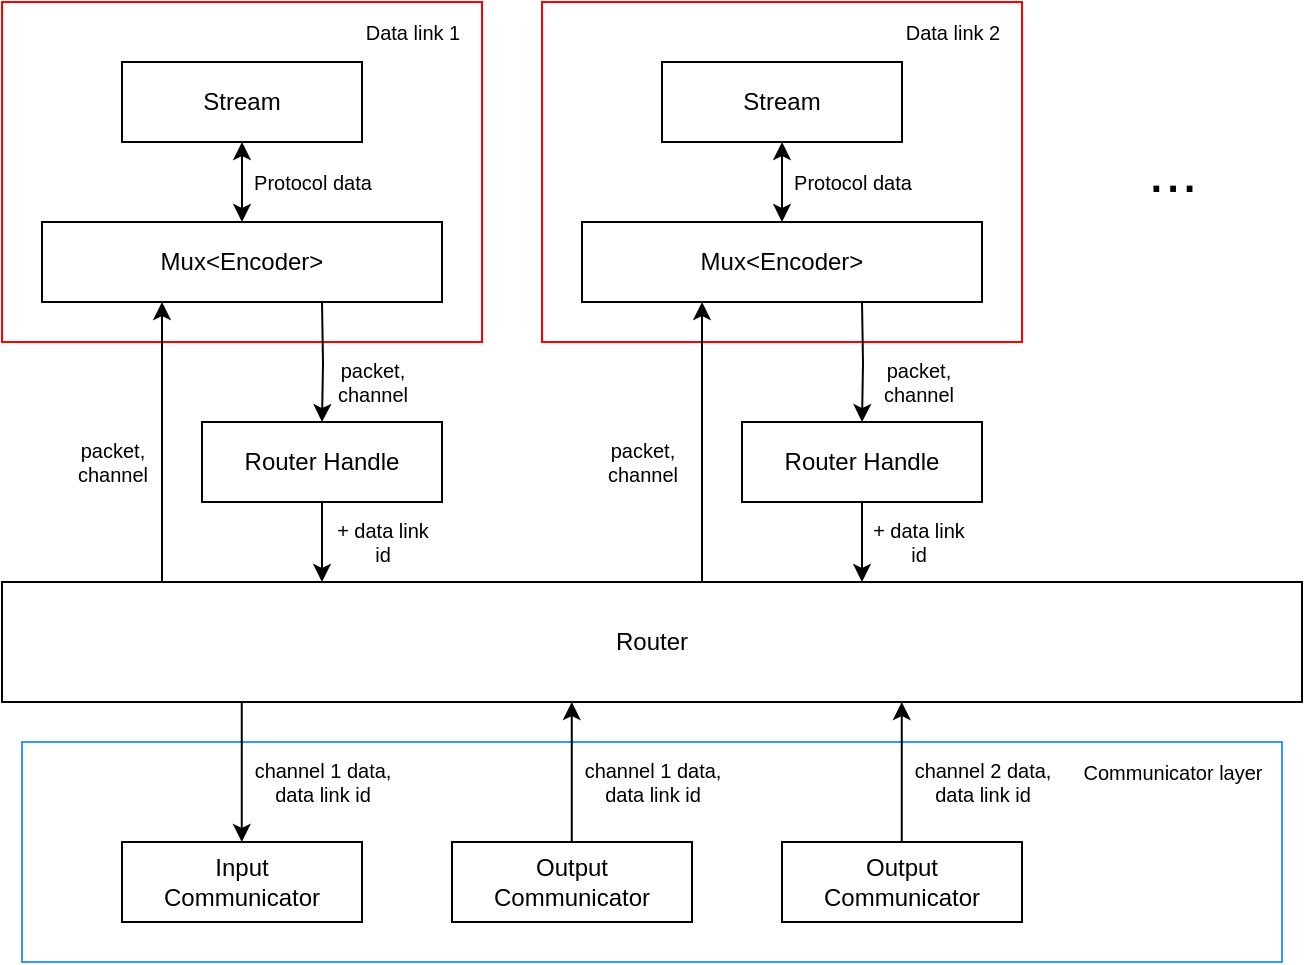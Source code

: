 <mxfile version="21.2.8" type="device">
  <diagram name="Page-1" id="5f0bae14-7c28-e335-631c-24af17079c00">
    <mxGraphModel dx="1195" dy="697" grid="1" gridSize="10" guides="1" tooltips="1" connect="1" arrows="1" fold="1" page="1" pageScale="1" pageWidth="1100" pageHeight="850" background="none" math="0" shadow="0">
      <root>
        <mxCell id="0" />
        <mxCell id="1" parent="0" />
        <mxCell id="888cdfCBN93uRVMYemcH-95" value="" style="rounded=0;whiteSpace=wrap;html=1;fillColor=none;strokeColor=#3399FF;" vertex="1" parent="1">
          <mxGeometry x="50" y="420" width="630" height="110" as="geometry" />
        </mxCell>
        <mxCell id="888cdfCBN93uRVMYemcH-1" value="Router" style="rounded=0;whiteSpace=wrap;html=1;" vertex="1" parent="1">
          <mxGeometry x="40" y="340" width="650" height="60" as="geometry" />
        </mxCell>
        <mxCell id="888cdfCBN93uRVMYemcH-45" value="" style="rounded=0;whiteSpace=wrap;html=1;fillColor=none;strokeColor=#FF0000;" vertex="1" parent="1">
          <mxGeometry x="40" y="50" width="240" height="170" as="geometry" />
        </mxCell>
        <mxCell id="888cdfCBN93uRVMYemcH-46" style="edgeStyle=orthogonalEdgeStyle;rounded=0;orthogonalLoop=1;jettySize=auto;html=1;exitX=0.75;exitY=1;exitDx=0;exitDy=0;entryX=0.5;entryY=0;entryDx=0;entryDy=0;" edge="1" parent="1" target="888cdfCBN93uRVMYemcH-53">
          <mxGeometry relative="1" as="geometry">
            <mxPoint x="200" y="200" as="sourcePoint" />
          </mxGeometry>
        </mxCell>
        <mxCell id="888cdfCBN93uRVMYemcH-48" value="Mux&amp;lt;Encoder&amp;gt;" style="whiteSpace=wrap;html=1;" vertex="1" parent="1">
          <mxGeometry x="60" y="160" width="200" height="40" as="geometry" />
        </mxCell>
        <mxCell id="888cdfCBN93uRVMYemcH-49" style="edgeStyle=orthogonalEdgeStyle;rounded=0;orthogonalLoop=1;jettySize=auto;html=1;startArrow=classic;startFill=1;jumpStyle=none;shadow=0;" edge="1" parent="1" source="888cdfCBN93uRVMYemcH-50" target="888cdfCBN93uRVMYemcH-48">
          <mxGeometry relative="1" as="geometry" />
        </mxCell>
        <mxCell id="888cdfCBN93uRVMYemcH-50" value="Stream" style="whiteSpace=wrap;html=1;" vertex="1" parent="1">
          <mxGeometry x="100" y="80" width="120" height="40" as="geometry" />
        </mxCell>
        <mxCell id="888cdfCBN93uRVMYemcH-51" value="Protocol data" style="text;html=1;align=center;verticalAlign=middle;resizable=0;points=[];autosize=1;strokeColor=none;fillColor=none;fontSize=10;" vertex="1" parent="1">
          <mxGeometry x="155" y="125" width="80" height="30" as="geometry" />
        </mxCell>
        <mxCell id="888cdfCBN93uRVMYemcH-52" style="edgeStyle=orthogonalEdgeStyle;rounded=0;orthogonalLoop=1;jettySize=auto;html=1;exitX=0.5;exitY=1;exitDx=0;exitDy=0;entryX=0.281;entryY=0;entryDx=0;entryDy=0;entryPerimeter=0;" edge="1" parent="1" source="888cdfCBN93uRVMYemcH-53">
          <mxGeometry relative="1" as="geometry">
            <mxPoint x="200" y="340" as="targetPoint" />
          </mxGeometry>
        </mxCell>
        <mxCell id="888cdfCBN93uRVMYemcH-53" value="Router Handle" style="whiteSpace=wrap;html=1;" vertex="1" parent="1">
          <mxGeometry x="140" y="260" width="120" height="40" as="geometry" />
        </mxCell>
        <mxCell id="888cdfCBN93uRVMYemcH-54" value="packet,&lt;br style=&quot;font-size: 10px;&quot;&gt;channel" style="text;html=1;align=center;verticalAlign=middle;resizable=0;points=[];autosize=1;strokeColor=none;fillColor=none;fontSize=10;" vertex="1" parent="1">
          <mxGeometry x="65" y="260" width="60" height="40" as="geometry" />
        </mxCell>
        <mxCell id="888cdfCBN93uRVMYemcH-55" value="packet,&lt;br style=&quot;font-size: 10px;&quot;&gt;channel" style="text;html=1;align=center;verticalAlign=middle;resizable=0;points=[];autosize=1;strokeColor=none;fillColor=none;fontSize=10;" vertex="1" parent="1">
          <mxGeometry x="195" y="220" width="60" height="40" as="geometry" />
        </mxCell>
        <mxCell id="888cdfCBN93uRVMYemcH-56" value="+ data link&lt;br style=&quot;font-size: 10px;&quot;&gt;id" style="text;html=1;align=center;verticalAlign=middle;resizable=0;points=[];autosize=1;strokeColor=none;fillColor=none;fontSize=10;" vertex="1" parent="1">
          <mxGeometry x="195" y="300" width="70" height="40" as="geometry" />
        </mxCell>
        <mxCell id="888cdfCBN93uRVMYemcH-57" value="Data link 1" style="text;html=1;align=center;verticalAlign=middle;resizable=0;points=[];autosize=1;strokeColor=none;fillColor=none;fontSize=10;" vertex="1" parent="1">
          <mxGeometry x="210" y="50" width="70" height="30" as="geometry" />
        </mxCell>
        <mxCell id="888cdfCBN93uRVMYemcH-65" style="edgeStyle=orthogonalEdgeStyle;rounded=0;orthogonalLoop=1;jettySize=auto;html=1;exitX=0.25;exitY=1;exitDx=0;exitDy=0;entryX=0.094;entryY=0;entryDx=0;entryDy=0;entryPerimeter=0;startArrow=classic;startFill=1;endArrow=none;endFill=0;" edge="1" parent="1">
          <mxGeometry relative="1" as="geometry">
            <mxPoint x="120" y="340" as="targetPoint" />
            <mxPoint x="120" y="200" as="sourcePoint" />
          </mxGeometry>
        </mxCell>
        <mxCell id="888cdfCBN93uRVMYemcH-67" value="" style="rounded=0;whiteSpace=wrap;html=1;fillColor=none;strokeColor=#FF0000;" vertex="1" parent="1">
          <mxGeometry x="310" y="50" width="240" height="170" as="geometry" />
        </mxCell>
        <mxCell id="888cdfCBN93uRVMYemcH-68" style="edgeStyle=orthogonalEdgeStyle;rounded=0;orthogonalLoop=1;jettySize=auto;html=1;exitX=0.75;exitY=1;exitDx=0;exitDy=0;entryX=0.5;entryY=0;entryDx=0;entryDy=0;" edge="1" parent="1" target="888cdfCBN93uRVMYemcH-74">
          <mxGeometry relative="1" as="geometry">
            <mxPoint x="470" y="200" as="sourcePoint" />
          </mxGeometry>
        </mxCell>
        <mxCell id="888cdfCBN93uRVMYemcH-69" value="Mux&amp;lt;Encoder&amp;gt;" style="whiteSpace=wrap;html=1;" vertex="1" parent="1">
          <mxGeometry x="330" y="160" width="200" height="40" as="geometry" />
        </mxCell>
        <mxCell id="888cdfCBN93uRVMYemcH-70" style="edgeStyle=orthogonalEdgeStyle;rounded=0;orthogonalLoop=1;jettySize=auto;html=1;startArrow=classic;startFill=1;jumpStyle=none;shadow=0;" edge="1" parent="1" source="888cdfCBN93uRVMYemcH-71" target="888cdfCBN93uRVMYemcH-69">
          <mxGeometry relative="1" as="geometry" />
        </mxCell>
        <mxCell id="888cdfCBN93uRVMYemcH-71" value="Stream" style="whiteSpace=wrap;html=1;" vertex="1" parent="1">
          <mxGeometry x="370" y="80" width="120" height="40" as="geometry" />
        </mxCell>
        <mxCell id="888cdfCBN93uRVMYemcH-72" value="Protocol data" style="text;html=1;align=center;verticalAlign=middle;resizable=0;points=[];autosize=1;strokeColor=none;fillColor=none;fontSize=10;" vertex="1" parent="1">
          <mxGeometry x="425" y="125" width="80" height="30" as="geometry" />
        </mxCell>
        <mxCell id="888cdfCBN93uRVMYemcH-73" style="edgeStyle=orthogonalEdgeStyle;rounded=0;orthogonalLoop=1;jettySize=auto;html=1;exitX=0.5;exitY=1;exitDx=0;exitDy=0;entryX=0.281;entryY=0;entryDx=0;entryDy=0;entryPerimeter=0;" edge="1" parent="1" source="888cdfCBN93uRVMYemcH-74">
          <mxGeometry relative="1" as="geometry">
            <mxPoint x="470" y="340" as="targetPoint" />
          </mxGeometry>
        </mxCell>
        <mxCell id="888cdfCBN93uRVMYemcH-74" value="Router Handle" style="whiteSpace=wrap;html=1;" vertex="1" parent="1">
          <mxGeometry x="410" y="260" width="120" height="40" as="geometry" />
        </mxCell>
        <mxCell id="888cdfCBN93uRVMYemcH-75" value="packet,&lt;br style=&quot;font-size: 10px;&quot;&gt;channel" style="text;html=1;align=center;verticalAlign=middle;resizable=0;points=[];autosize=1;strokeColor=none;fillColor=none;fontSize=10;" vertex="1" parent="1">
          <mxGeometry x="330" y="260" width="60" height="40" as="geometry" />
        </mxCell>
        <mxCell id="888cdfCBN93uRVMYemcH-76" value="packet,&lt;br style=&quot;font-size: 10px;&quot;&gt;channel" style="text;html=1;align=center;verticalAlign=middle;resizable=0;points=[];autosize=1;strokeColor=none;fillColor=none;fontSize=10;" vertex="1" parent="1">
          <mxGeometry x="468" y="220" width="60" height="40" as="geometry" />
        </mxCell>
        <mxCell id="888cdfCBN93uRVMYemcH-77" value="+ data link&lt;br style=&quot;font-size: 10px;&quot;&gt;id" style="text;html=1;align=center;verticalAlign=middle;resizable=0;points=[];autosize=1;strokeColor=none;fillColor=none;fontSize=10;" vertex="1" parent="1">
          <mxGeometry x="463" y="300" width="70" height="40" as="geometry" />
        </mxCell>
        <mxCell id="888cdfCBN93uRVMYemcH-78" value="Data link 2" style="text;html=1;align=center;verticalAlign=middle;resizable=0;points=[];autosize=1;strokeColor=none;fillColor=none;fontSize=10;" vertex="1" parent="1">
          <mxGeometry x="480" y="50" width="70" height="30" as="geometry" />
        </mxCell>
        <mxCell id="888cdfCBN93uRVMYemcH-79" style="edgeStyle=orthogonalEdgeStyle;rounded=0;orthogonalLoop=1;jettySize=auto;html=1;exitX=0.25;exitY=1;exitDx=0;exitDy=0;entryX=0.094;entryY=0;entryDx=0;entryDy=0;entryPerimeter=0;startArrow=classic;startFill=1;endArrow=none;endFill=0;" edge="1" parent="1">
          <mxGeometry relative="1" as="geometry">
            <mxPoint x="390" y="340" as="targetPoint" />
            <mxPoint x="390" y="200" as="sourcePoint" />
          </mxGeometry>
        </mxCell>
        <mxCell id="888cdfCBN93uRVMYemcH-89" value="Input&lt;br&gt;Communicator" style="rounded=0;whiteSpace=wrap;html=1;" vertex="1" parent="1">
          <mxGeometry x="100" y="470" width="120" height="40" as="geometry" />
        </mxCell>
        <mxCell id="888cdfCBN93uRVMYemcH-90" value="" style="edgeStyle=none;orthogonalLoop=1;jettySize=auto;html=1;rounded=0;" edge="1" parent="1">
          <mxGeometry width="100" relative="1" as="geometry">
            <mxPoint x="159.88" y="400" as="sourcePoint" />
            <mxPoint x="159.88" y="470" as="targetPoint" />
            <Array as="points" />
          </mxGeometry>
        </mxCell>
        <mxCell id="888cdfCBN93uRVMYemcH-91" value="channel 1 data,&lt;br&gt;&lt;div style=&quot;&quot;&gt;&lt;span style=&quot;background-color: initial;&quot;&gt;data link id&lt;/span&gt;&lt;/div&gt;" style="text;html=1;align=center;verticalAlign=middle;resizable=0;points=[];autosize=1;strokeColor=none;fillColor=none;fontSize=10;" vertex="1" parent="1">
          <mxGeometry x="155" y="420" width="90" height="40" as="geometry" />
        </mxCell>
        <mxCell id="888cdfCBN93uRVMYemcH-92" value="Output&lt;br&gt;Communicator" style="rounded=0;whiteSpace=wrap;html=1;" vertex="1" parent="1">
          <mxGeometry x="265" y="470" width="120" height="40" as="geometry" />
        </mxCell>
        <mxCell id="888cdfCBN93uRVMYemcH-93" value="" style="edgeStyle=none;orthogonalLoop=1;jettySize=auto;html=1;rounded=0;startArrow=classic;startFill=1;endArrow=none;endFill=0;" edge="1" parent="1">
          <mxGeometry width="100" relative="1" as="geometry">
            <mxPoint x="324.88" y="400" as="sourcePoint" />
            <mxPoint x="324.88" y="470" as="targetPoint" />
            <Array as="points" />
          </mxGeometry>
        </mxCell>
        <mxCell id="888cdfCBN93uRVMYemcH-94" value="channel 1 data,&lt;br&gt;&lt;div style=&quot;&quot;&gt;&lt;span style=&quot;background-color: initial;&quot;&gt;data link id&lt;/span&gt;&lt;/div&gt;" style="text;html=1;align=center;verticalAlign=middle;resizable=0;points=[];autosize=1;strokeColor=none;fillColor=none;fontSize=10;" vertex="1" parent="1">
          <mxGeometry x="320" y="420" width="90" height="40" as="geometry" />
        </mxCell>
        <mxCell id="888cdfCBN93uRVMYemcH-98" value="Communicator layer&lt;font style=&quot;font-size: 10px;&quot;&gt;&lt;br style=&quot;font-size: 10px;&quot;&gt;&lt;/font&gt;" style="text;html=1;align=center;verticalAlign=middle;resizable=0;points=[];autosize=1;strokeColor=none;fillColor=none;fontSize=10;" vertex="1" parent="1">
          <mxGeometry x="570" y="420" width="110" height="30" as="geometry" />
        </mxCell>
        <mxCell id="888cdfCBN93uRVMYemcH-100" value="&lt;font style=&quot;font-size: 30px;&quot;&gt;...&lt;/font&gt;" style="text;html=1;align=center;verticalAlign=top;resizable=0;points=[];autosize=1;strokeColor=none;fillColor=none;fontSize=30;horizontal=1;" vertex="1" parent="1">
          <mxGeometry x="600" y="110" width="50" height="50" as="geometry" />
        </mxCell>
        <mxCell id="888cdfCBN93uRVMYemcH-101" value="Output&lt;br&gt;Communicator" style="rounded=0;whiteSpace=wrap;html=1;" vertex="1" parent="1">
          <mxGeometry x="430" y="470" width="120" height="40" as="geometry" />
        </mxCell>
        <mxCell id="888cdfCBN93uRVMYemcH-102" value="" style="edgeStyle=none;orthogonalLoop=1;jettySize=auto;html=1;rounded=0;startArrow=classic;startFill=1;endArrow=none;endFill=0;" edge="1" parent="1">
          <mxGeometry width="100" relative="1" as="geometry">
            <mxPoint x="489.88" y="400" as="sourcePoint" />
            <mxPoint x="489.88" y="470" as="targetPoint" />
            <Array as="points" />
          </mxGeometry>
        </mxCell>
        <mxCell id="888cdfCBN93uRVMYemcH-103" value="channel 2 data,&lt;br&gt;&lt;div style=&quot;&quot;&gt;&lt;span style=&quot;background-color: initial;&quot;&gt;data link id&lt;/span&gt;&lt;/div&gt;" style="text;html=1;align=center;verticalAlign=middle;resizable=0;points=[];autosize=1;strokeColor=none;fillColor=none;fontSize=10;" vertex="1" parent="1">
          <mxGeometry x="485" y="420" width="90" height="40" as="geometry" />
        </mxCell>
      </root>
    </mxGraphModel>
  </diagram>
</mxfile>
